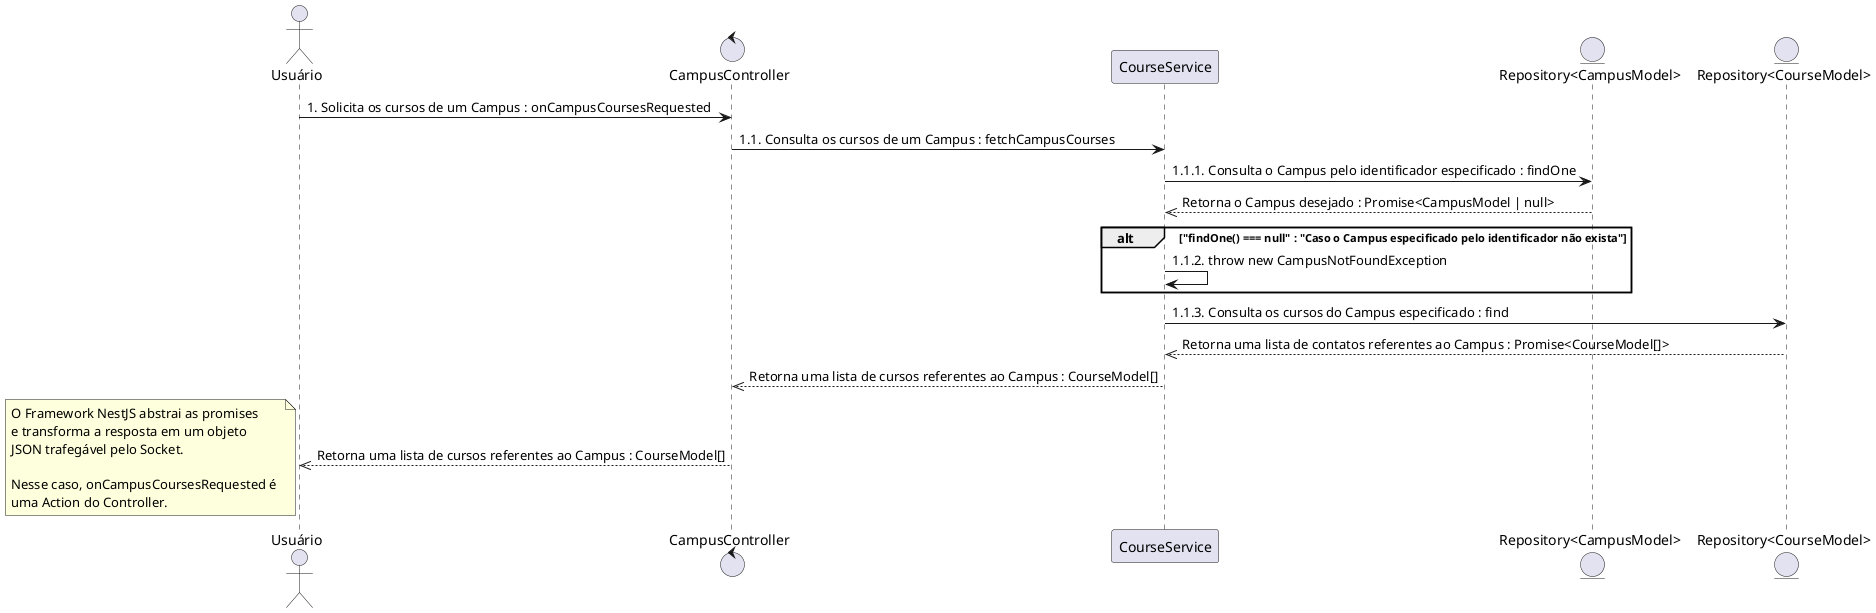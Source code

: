 @startuml "Sequence Diagram"

actor "Usuário"                   as USER
control "CampusController"        as CAMPUS_CONTROLLER
participant "CourseService"       as COURSE_SERVICE
entity "Repository<CampusModel>"  as CAMPUS_REPOSITORY
entity "Repository<CourseModel>"  as COURSE_REPOSITORY

USER -> CAMPUS_CONTROLLER : 1. Solicita os cursos de um Campus : onCampusCoursesRequested
CAMPUS_CONTROLLER -> COURSE_SERVICE : 1.1. Consulta os cursos de um Campus : fetchCampusCourses
COURSE_SERVICE -> CAMPUS_REPOSITORY : 1.1.1. Consulta o Campus pelo identificador especificado : findOne
CAMPUS_REPOSITORY -->> COURSE_SERVICE : Retorna o Campus desejado : Promise<CampusModel | null>
alt "findOne() === null" : "Caso o Campus especificado pelo identificador não exista"
  COURSE_SERVICE -> COURSE_SERVICE : 1.1.2. throw new CampusNotFoundException
end
COURSE_SERVICE -> COURSE_REPOSITORY : 1.1.3. Consulta os cursos do Campus especificado : find
COURSE_REPOSITORY -->> COURSE_SERVICE : Retorna uma lista de contatos referentes ao Campus : Promise<CourseModel[]>
COURSE_SERVICE -->> CAMPUS_CONTROLLER : Retorna uma lista de cursos referentes ao Campus : CourseModel[]
CAMPUS_CONTROLLER -->> USER : Retorna uma lista de cursos referentes ao Campus : CourseModel[]
note left
  O Framework NestJS abstrai as promises 
  e transforma a resposta em um objeto 
  JSON trafegável pelo Socket. 

  Nesse caso, onCampusCoursesRequested é 
  uma Action do Controller.
end note

@enduml

